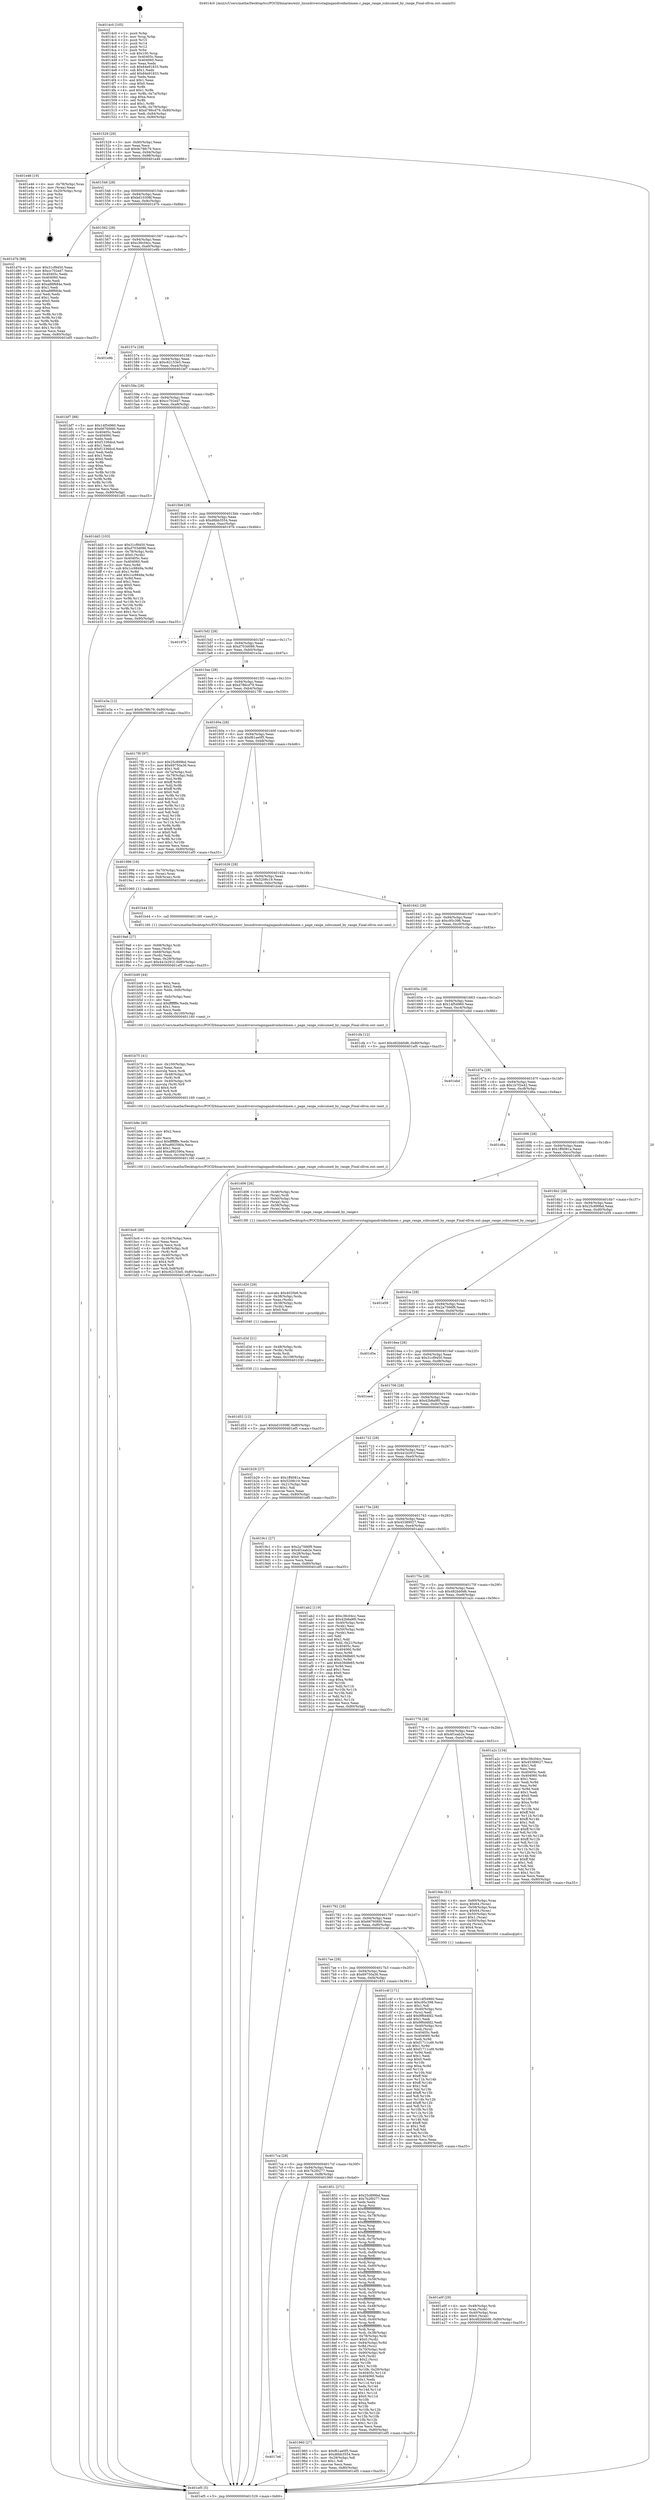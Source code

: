 digraph "0x4014c0" {
  label = "0x4014c0 (/mnt/c/Users/mathe/Desktop/tcc/POCII/binaries/extr_linuxdriversstagingandroidashmem.c_page_range_subsumed_by_range_Final-ollvm.out::main(0))"
  labelloc = "t"
  node[shape=record]

  Entry [label="",width=0.3,height=0.3,shape=circle,fillcolor=black,style=filled]
  "0x401529" [label="{
     0x401529 [29]\l
     | [instrs]\l
     &nbsp;&nbsp;0x401529 \<+3\>: mov -0x80(%rbp),%eax\l
     &nbsp;&nbsp;0x40152c \<+2\>: mov %eax,%ecx\l
     &nbsp;&nbsp;0x40152e \<+6\>: sub $0x9c78fc79,%ecx\l
     &nbsp;&nbsp;0x401534 \<+6\>: mov %eax,-0x94(%rbp)\l
     &nbsp;&nbsp;0x40153a \<+6\>: mov %ecx,-0x98(%rbp)\l
     &nbsp;&nbsp;0x401540 \<+6\>: je 0000000000401e46 \<main+0x986\>\l
  }"]
  "0x401e46" [label="{
     0x401e46 [19]\l
     | [instrs]\l
     &nbsp;&nbsp;0x401e46 \<+4\>: mov -0x78(%rbp),%rax\l
     &nbsp;&nbsp;0x401e4a \<+2\>: mov (%rax),%eax\l
     &nbsp;&nbsp;0x401e4c \<+4\>: lea -0x20(%rbp),%rsp\l
     &nbsp;&nbsp;0x401e50 \<+1\>: pop %rbx\l
     &nbsp;&nbsp;0x401e51 \<+2\>: pop %r12\l
     &nbsp;&nbsp;0x401e53 \<+2\>: pop %r14\l
     &nbsp;&nbsp;0x401e55 \<+2\>: pop %r15\l
     &nbsp;&nbsp;0x401e57 \<+1\>: pop %rbp\l
     &nbsp;&nbsp;0x401e58 \<+1\>: ret\l
  }"]
  "0x401546" [label="{
     0x401546 [28]\l
     | [instrs]\l
     &nbsp;&nbsp;0x401546 \<+5\>: jmp 000000000040154b \<main+0x8b\>\l
     &nbsp;&nbsp;0x40154b \<+6\>: mov -0x94(%rbp),%eax\l
     &nbsp;&nbsp;0x401551 \<+5\>: sub $0xbd10308f,%eax\l
     &nbsp;&nbsp;0x401556 \<+6\>: mov %eax,-0x9c(%rbp)\l
     &nbsp;&nbsp;0x40155c \<+6\>: je 0000000000401d7b \<main+0x8bb\>\l
  }"]
  Exit [label="",width=0.3,height=0.3,shape=circle,fillcolor=black,style=filled,peripheries=2]
  "0x401d7b" [label="{
     0x401d7b [88]\l
     | [instrs]\l
     &nbsp;&nbsp;0x401d7b \<+5\>: mov $0x31cf9450,%eax\l
     &nbsp;&nbsp;0x401d80 \<+5\>: mov $0xcc702ed7,%ecx\l
     &nbsp;&nbsp;0x401d85 \<+7\>: mov 0x40405c,%edx\l
     &nbsp;&nbsp;0x401d8c \<+7\>: mov 0x404060,%esi\l
     &nbsp;&nbsp;0x401d93 \<+2\>: mov %edx,%edi\l
     &nbsp;&nbsp;0x401d95 \<+6\>: add $0xa88f684e,%edi\l
     &nbsp;&nbsp;0x401d9b \<+3\>: sub $0x1,%edi\l
     &nbsp;&nbsp;0x401d9e \<+6\>: sub $0xa88f684e,%edi\l
     &nbsp;&nbsp;0x401da4 \<+3\>: imul %edi,%edx\l
     &nbsp;&nbsp;0x401da7 \<+3\>: and $0x1,%edx\l
     &nbsp;&nbsp;0x401daa \<+3\>: cmp $0x0,%edx\l
     &nbsp;&nbsp;0x401dad \<+4\>: sete %r8b\l
     &nbsp;&nbsp;0x401db1 \<+3\>: cmp $0xa,%esi\l
     &nbsp;&nbsp;0x401db4 \<+4\>: setl %r9b\l
     &nbsp;&nbsp;0x401db8 \<+3\>: mov %r8b,%r10b\l
     &nbsp;&nbsp;0x401dbb \<+3\>: and %r9b,%r10b\l
     &nbsp;&nbsp;0x401dbe \<+3\>: xor %r9b,%r8b\l
     &nbsp;&nbsp;0x401dc1 \<+3\>: or %r8b,%r10b\l
     &nbsp;&nbsp;0x401dc4 \<+4\>: test $0x1,%r10b\l
     &nbsp;&nbsp;0x401dc8 \<+3\>: cmovne %ecx,%eax\l
     &nbsp;&nbsp;0x401dcb \<+3\>: mov %eax,-0x80(%rbp)\l
     &nbsp;&nbsp;0x401dce \<+5\>: jmp 0000000000401ef5 \<main+0xa35\>\l
  }"]
  "0x401562" [label="{
     0x401562 [28]\l
     | [instrs]\l
     &nbsp;&nbsp;0x401562 \<+5\>: jmp 0000000000401567 \<main+0xa7\>\l
     &nbsp;&nbsp;0x401567 \<+6\>: mov -0x94(%rbp),%eax\l
     &nbsp;&nbsp;0x40156d \<+5\>: sub $0xc36c04cc,%eax\l
     &nbsp;&nbsp;0x401572 \<+6\>: mov %eax,-0xa0(%rbp)\l
     &nbsp;&nbsp;0x401578 \<+6\>: je 0000000000401e9b \<main+0x9db\>\l
  }"]
  "0x401d52" [label="{
     0x401d52 [12]\l
     | [instrs]\l
     &nbsp;&nbsp;0x401d52 \<+7\>: movl $0xbd10308f,-0x80(%rbp)\l
     &nbsp;&nbsp;0x401d59 \<+5\>: jmp 0000000000401ef5 \<main+0xa35\>\l
  }"]
  "0x401e9b" [label="{
     0x401e9b\l
  }", style=dashed]
  "0x40157e" [label="{
     0x40157e [28]\l
     | [instrs]\l
     &nbsp;&nbsp;0x40157e \<+5\>: jmp 0000000000401583 \<main+0xc3\>\l
     &nbsp;&nbsp;0x401583 \<+6\>: mov -0x94(%rbp),%eax\l
     &nbsp;&nbsp;0x401589 \<+5\>: sub $0xc62153e5,%eax\l
     &nbsp;&nbsp;0x40158e \<+6\>: mov %eax,-0xa4(%rbp)\l
     &nbsp;&nbsp;0x401594 \<+6\>: je 0000000000401bf7 \<main+0x737\>\l
  }"]
  "0x401d3d" [label="{
     0x401d3d [21]\l
     | [instrs]\l
     &nbsp;&nbsp;0x401d3d \<+4\>: mov -0x48(%rbp),%rdx\l
     &nbsp;&nbsp;0x401d41 \<+3\>: mov (%rdx),%rdx\l
     &nbsp;&nbsp;0x401d44 \<+3\>: mov %rdx,%rdi\l
     &nbsp;&nbsp;0x401d47 \<+6\>: mov %eax,-0x108(%rbp)\l
     &nbsp;&nbsp;0x401d4d \<+5\>: call 0000000000401030 \<free@plt\>\l
     | [calls]\l
     &nbsp;&nbsp;0x401030 \{1\} (unknown)\l
  }"]
  "0x401bf7" [label="{
     0x401bf7 [88]\l
     | [instrs]\l
     &nbsp;&nbsp;0x401bf7 \<+5\>: mov $0x14f54960,%eax\l
     &nbsp;&nbsp;0x401bfc \<+5\>: mov $0x66760fd0,%ecx\l
     &nbsp;&nbsp;0x401c01 \<+7\>: mov 0x40405c,%edx\l
     &nbsp;&nbsp;0x401c08 \<+7\>: mov 0x404060,%esi\l
     &nbsp;&nbsp;0x401c0f \<+2\>: mov %edx,%edi\l
     &nbsp;&nbsp;0x401c11 \<+6\>: add $0xf1336dcd,%edi\l
     &nbsp;&nbsp;0x401c17 \<+3\>: sub $0x1,%edi\l
     &nbsp;&nbsp;0x401c1a \<+6\>: sub $0xf1336dcd,%edi\l
     &nbsp;&nbsp;0x401c20 \<+3\>: imul %edi,%edx\l
     &nbsp;&nbsp;0x401c23 \<+3\>: and $0x1,%edx\l
     &nbsp;&nbsp;0x401c26 \<+3\>: cmp $0x0,%edx\l
     &nbsp;&nbsp;0x401c29 \<+4\>: sete %r8b\l
     &nbsp;&nbsp;0x401c2d \<+3\>: cmp $0xa,%esi\l
     &nbsp;&nbsp;0x401c30 \<+4\>: setl %r9b\l
     &nbsp;&nbsp;0x401c34 \<+3\>: mov %r8b,%r10b\l
     &nbsp;&nbsp;0x401c37 \<+3\>: and %r9b,%r10b\l
     &nbsp;&nbsp;0x401c3a \<+3\>: xor %r9b,%r8b\l
     &nbsp;&nbsp;0x401c3d \<+3\>: or %r8b,%r10b\l
     &nbsp;&nbsp;0x401c40 \<+4\>: test $0x1,%r10b\l
     &nbsp;&nbsp;0x401c44 \<+3\>: cmovne %ecx,%eax\l
     &nbsp;&nbsp;0x401c47 \<+3\>: mov %eax,-0x80(%rbp)\l
     &nbsp;&nbsp;0x401c4a \<+5\>: jmp 0000000000401ef5 \<main+0xa35\>\l
  }"]
  "0x40159a" [label="{
     0x40159a [28]\l
     | [instrs]\l
     &nbsp;&nbsp;0x40159a \<+5\>: jmp 000000000040159f \<main+0xdf\>\l
     &nbsp;&nbsp;0x40159f \<+6\>: mov -0x94(%rbp),%eax\l
     &nbsp;&nbsp;0x4015a5 \<+5\>: sub $0xcc702ed7,%eax\l
     &nbsp;&nbsp;0x4015aa \<+6\>: mov %eax,-0xa8(%rbp)\l
     &nbsp;&nbsp;0x4015b0 \<+6\>: je 0000000000401dd3 \<main+0x913\>\l
  }"]
  "0x401d20" [label="{
     0x401d20 [29]\l
     | [instrs]\l
     &nbsp;&nbsp;0x401d20 \<+10\>: movabs $0x4020b6,%rdi\l
     &nbsp;&nbsp;0x401d2a \<+4\>: mov -0x38(%rbp),%rdx\l
     &nbsp;&nbsp;0x401d2e \<+2\>: mov %eax,(%rdx)\l
     &nbsp;&nbsp;0x401d30 \<+4\>: mov -0x38(%rbp),%rdx\l
     &nbsp;&nbsp;0x401d34 \<+2\>: mov (%rdx),%esi\l
     &nbsp;&nbsp;0x401d36 \<+2\>: mov $0x0,%al\l
     &nbsp;&nbsp;0x401d38 \<+5\>: call 0000000000401040 \<printf@plt\>\l
     | [calls]\l
     &nbsp;&nbsp;0x401040 \{1\} (unknown)\l
  }"]
  "0x401dd3" [label="{
     0x401dd3 [103]\l
     | [instrs]\l
     &nbsp;&nbsp;0x401dd3 \<+5\>: mov $0x31cf9450,%eax\l
     &nbsp;&nbsp;0x401dd8 \<+5\>: mov $0xd703d086,%ecx\l
     &nbsp;&nbsp;0x401ddd \<+4\>: mov -0x78(%rbp),%rdx\l
     &nbsp;&nbsp;0x401de1 \<+6\>: movl $0x0,(%rdx)\l
     &nbsp;&nbsp;0x401de7 \<+7\>: mov 0x40405c,%esi\l
     &nbsp;&nbsp;0x401dee \<+7\>: mov 0x404060,%edi\l
     &nbsp;&nbsp;0x401df5 \<+3\>: mov %esi,%r8d\l
     &nbsp;&nbsp;0x401df8 \<+7\>: sub $0x1cc9849a,%r8d\l
     &nbsp;&nbsp;0x401dff \<+4\>: sub $0x1,%r8d\l
     &nbsp;&nbsp;0x401e03 \<+7\>: add $0x1cc9849a,%r8d\l
     &nbsp;&nbsp;0x401e0a \<+4\>: imul %r8d,%esi\l
     &nbsp;&nbsp;0x401e0e \<+3\>: and $0x1,%esi\l
     &nbsp;&nbsp;0x401e11 \<+3\>: cmp $0x0,%esi\l
     &nbsp;&nbsp;0x401e14 \<+4\>: sete %r9b\l
     &nbsp;&nbsp;0x401e18 \<+3\>: cmp $0xa,%edi\l
     &nbsp;&nbsp;0x401e1b \<+4\>: setl %r10b\l
     &nbsp;&nbsp;0x401e1f \<+3\>: mov %r9b,%r11b\l
     &nbsp;&nbsp;0x401e22 \<+3\>: and %r10b,%r11b\l
     &nbsp;&nbsp;0x401e25 \<+3\>: xor %r10b,%r9b\l
     &nbsp;&nbsp;0x401e28 \<+3\>: or %r9b,%r11b\l
     &nbsp;&nbsp;0x401e2b \<+4\>: test $0x1,%r11b\l
     &nbsp;&nbsp;0x401e2f \<+3\>: cmovne %ecx,%eax\l
     &nbsp;&nbsp;0x401e32 \<+3\>: mov %eax,-0x80(%rbp)\l
     &nbsp;&nbsp;0x401e35 \<+5\>: jmp 0000000000401ef5 \<main+0xa35\>\l
  }"]
  "0x4015b6" [label="{
     0x4015b6 [28]\l
     | [instrs]\l
     &nbsp;&nbsp;0x4015b6 \<+5\>: jmp 00000000004015bb \<main+0xfb\>\l
     &nbsp;&nbsp;0x4015bb \<+6\>: mov -0x94(%rbp),%eax\l
     &nbsp;&nbsp;0x4015c1 \<+5\>: sub $0xd6bb3554,%eax\l
     &nbsp;&nbsp;0x4015c6 \<+6\>: mov %eax,-0xac(%rbp)\l
     &nbsp;&nbsp;0x4015cc \<+6\>: je 000000000040197b \<main+0x4bb\>\l
  }"]
  "0x401bc6" [label="{
     0x401bc6 [49]\l
     | [instrs]\l
     &nbsp;&nbsp;0x401bc6 \<+6\>: mov -0x104(%rbp),%ecx\l
     &nbsp;&nbsp;0x401bcc \<+3\>: imul %eax,%ecx\l
     &nbsp;&nbsp;0x401bcf \<+3\>: movslq %ecx,%rdi\l
     &nbsp;&nbsp;0x401bd2 \<+4\>: mov -0x48(%rbp),%r8\l
     &nbsp;&nbsp;0x401bd6 \<+3\>: mov (%r8),%r8\l
     &nbsp;&nbsp;0x401bd9 \<+4\>: mov -0x40(%rbp),%r9\l
     &nbsp;&nbsp;0x401bdd \<+3\>: movslq (%r9),%r9\l
     &nbsp;&nbsp;0x401be0 \<+4\>: shl $0x4,%r9\l
     &nbsp;&nbsp;0x401be4 \<+3\>: add %r9,%r8\l
     &nbsp;&nbsp;0x401be7 \<+4\>: mov %rdi,0x8(%r8)\l
     &nbsp;&nbsp;0x401beb \<+7\>: movl $0xc62153e5,-0x80(%rbp)\l
     &nbsp;&nbsp;0x401bf2 \<+5\>: jmp 0000000000401ef5 \<main+0xa35\>\l
  }"]
  "0x40197b" [label="{
     0x40197b\l
  }", style=dashed]
  "0x4015d2" [label="{
     0x4015d2 [28]\l
     | [instrs]\l
     &nbsp;&nbsp;0x4015d2 \<+5\>: jmp 00000000004015d7 \<main+0x117\>\l
     &nbsp;&nbsp;0x4015d7 \<+6\>: mov -0x94(%rbp),%eax\l
     &nbsp;&nbsp;0x4015dd \<+5\>: sub $0xd703d086,%eax\l
     &nbsp;&nbsp;0x4015e2 \<+6\>: mov %eax,-0xb0(%rbp)\l
     &nbsp;&nbsp;0x4015e8 \<+6\>: je 0000000000401e3a \<main+0x97a\>\l
  }"]
  "0x401b9e" [label="{
     0x401b9e [40]\l
     | [instrs]\l
     &nbsp;&nbsp;0x401b9e \<+5\>: mov $0x2,%ecx\l
     &nbsp;&nbsp;0x401ba3 \<+1\>: cltd\l
     &nbsp;&nbsp;0x401ba4 \<+2\>: idiv %ecx\l
     &nbsp;&nbsp;0x401ba6 \<+6\>: imul $0xfffffffe,%edx,%ecx\l
     &nbsp;&nbsp;0x401bac \<+6\>: sub $0xa892590a,%ecx\l
     &nbsp;&nbsp;0x401bb2 \<+3\>: add $0x1,%ecx\l
     &nbsp;&nbsp;0x401bb5 \<+6\>: add $0xa892590a,%ecx\l
     &nbsp;&nbsp;0x401bbb \<+6\>: mov %ecx,-0x104(%rbp)\l
     &nbsp;&nbsp;0x401bc1 \<+5\>: call 0000000000401160 \<next_i\>\l
     | [calls]\l
     &nbsp;&nbsp;0x401160 \{1\} (/mnt/c/Users/mathe/Desktop/tcc/POCII/binaries/extr_linuxdriversstagingandroidashmem.c_page_range_subsumed_by_range_Final-ollvm.out::next_i)\l
  }"]
  "0x401e3a" [label="{
     0x401e3a [12]\l
     | [instrs]\l
     &nbsp;&nbsp;0x401e3a \<+7\>: movl $0x9c78fc79,-0x80(%rbp)\l
     &nbsp;&nbsp;0x401e41 \<+5\>: jmp 0000000000401ef5 \<main+0xa35\>\l
  }"]
  "0x4015ee" [label="{
     0x4015ee [28]\l
     | [instrs]\l
     &nbsp;&nbsp;0x4015ee \<+5\>: jmp 00000000004015f3 \<main+0x133\>\l
     &nbsp;&nbsp;0x4015f3 \<+6\>: mov -0x94(%rbp),%eax\l
     &nbsp;&nbsp;0x4015f9 \<+5\>: sub $0xd786cd79,%eax\l
     &nbsp;&nbsp;0x4015fe \<+6\>: mov %eax,-0xb4(%rbp)\l
     &nbsp;&nbsp;0x401604 \<+6\>: je 00000000004017f0 \<main+0x330\>\l
  }"]
  "0x401b75" [label="{
     0x401b75 [41]\l
     | [instrs]\l
     &nbsp;&nbsp;0x401b75 \<+6\>: mov -0x100(%rbp),%ecx\l
     &nbsp;&nbsp;0x401b7b \<+3\>: imul %eax,%ecx\l
     &nbsp;&nbsp;0x401b7e \<+3\>: movslq %ecx,%rdi\l
     &nbsp;&nbsp;0x401b81 \<+4\>: mov -0x48(%rbp),%r8\l
     &nbsp;&nbsp;0x401b85 \<+3\>: mov (%r8),%r8\l
     &nbsp;&nbsp;0x401b88 \<+4\>: mov -0x40(%rbp),%r9\l
     &nbsp;&nbsp;0x401b8c \<+3\>: movslq (%r9),%r9\l
     &nbsp;&nbsp;0x401b8f \<+4\>: shl $0x4,%r9\l
     &nbsp;&nbsp;0x401b93 \<+3\>: add %r9,%r8\l
     &nbsp;&nbsp;0x401b96 \<+3\>: mov %rdi,(%r8)\l
     &nbsp;&nbsp;0x401b99 \<+5\>: call 0000000000401160 \<next_i\>\l
     | [calls]\l
     &nbsp;&nbsp;0x401160 \{1\} (/mnt/c/Users/mathe/Desktop/tcc/POCII/binaries/extr_linuxdriversstagingandroidashmem.c_page_range_subsumed_by_range_Final-ollvm.out::next_i)\l
  }"]
  "0x4017f0" [label="{
     0x4017f0 [97]\l
     | [instrs]\l
     &nbsp;&nbsp;0x4017f0 \<+5\>: mov $0x25c899bd,%eax\l
     &nbsp;&nbsp;0x4017f5 \<+5\>: mov $0x69750a36,%ecx\l
     &nbsp;&nbsp;0x4017fa \<+2\>: mov $0x1,%dl\l
     &nbsp;&nbsp;0x4017fc \<+4\>: mov -0x7a(%rbp),%sil\l
     &nbsp;&nbsp;0x401800 \<+4\>: mov -0x79(%rbp),%dil\l
     &nbsp;&nbsp;0x401804 \<+3\>: mov %sil,%r8b\l
     &nbsp;&nbsp;0x401807 \<+4\>: xor $0xff,%r8b\l
     &nbsp;&nbsp;0x40180b \<+3\>: mov %dil,%r9b\l
     &nbsp;&nbsp;0x40180e \<+4\>: xor $0xff,%r9b\l
     &nbsp;&nbsp;0x401812 \<+3\>: xor $0x0,%dl\l
     &nbsp;&nbsp;0x401815 \<+3\>: mov %r8b,%r10b\l
     &nbsp;&nbsp;0x401818 \<+4\>: and $0x0,%r10b\l
     &nbsp;&nbsp;0x40181c \<+3\>: and %dl,%sil\l
     &nbsp;&nbsp;0x40181f \<+3\>: mov %r9b,%r11b\l
     &nbsp;&nbsp;0x401822 \<+4\>: and $0x0,%r11b\l
     &nbsp;&nbsp;0x401826 \<+3\>: and %dl,%dil\l
     &nbsp;&nbsp;0x401829 \<+3\>: or %sil,%r10b\l
     &nbsp;&nbsp;0x40182c \<+3\>: or %dil,%r11b\l
     &nbsp;&nbsp;0x40182f \<+3\>: xor %r11b,%r10b\l
     &nbsp;&nbsp;0x401832 \<+3\>: or %r9b,%r8b\l
     &nbsp;&nbsp;0x401835 \<+4\>: xor $0xff,%r8b\l
     &nbsp;&nbsp;0x401839 \<+3\>: or $0x0,%dl\l
     &nbsp;&nbsp;0x40183c \<+3\>: and %dl,%r8b\l
     &nbsp;&nbsp;0x40183f \<+3\>: or %r8b,%r10b\l
     &nbsp;&nbsp;0x401842 \<+4\>: test $0x1,%r10b\l
     &nbsp;&nbsp;0x401846 \<+3\>: cmovne %ecx,%eax\l
     &nbsp;&nbsp;0x401849 \<+3\>: mov %eax,-0x80(%rbp)\l
     &nbsp;&nbsp;0x40184c \<+5\>: jmp 0000000000401ef5 \<main+0xa35\>\l
  }"]
  "0x40160a" [label="{
     0x40160a [28]\l
     | [instrs]\l
     &nbsp;&nbsp;0x40160a \<+5\>: jmp 000000000040160f \<main+0x14f\>\l
     &nbsp;&nbsp;0x40160f \<+6\>: mov -0x94(%rbp),%eax\l
     &nbsp;&nbsp;0x401615 \<+5\>: sub $0xf61ae0f5,%eax\l
     &nbsp;&nbsp;0x40161a \<+6\>: mov %eax,-0xb8(%rbp)\l
     &nbsp;&nbsp;0x401620 \<+6\>: je 0000000000401996 \<main+0x4d6\>\l
  }"]
  "0x401ef5" [label="{
     0x401ef5 [5]\l
     | [instrs]\l
     &nbsp;&nbsp;0x401ef5 \<+5\>: jmp 0000000000401529 \<main+0x69\>\l
  }"]
  "0x4014c0" [label="{
     0x4014c0 [105]\l
     | [instrs]\l
     &nbsp;&nbsp;0x4014c0 \<+1\>: push %rbp\l
     &nbsp;&nbsp;0x4014c1 \<+3\>: mov %rsp,%rbp\l
     &nbsp;&nbsp;0x4014c4 \<+2\>: push %r15\l
     &nbsp;&nbsp;0x4014c6 \<+2\>: push %r14\l
     &nbsp;&nbsp;0x4014c8 \<+2\>: push %r12\l
     &nbsp;&nbsp;0x4014ca \<+1\>: push %rbx\l
     &nbsp;&nbsp;0x4014cb \<+7\>: sub $0x100,%rsp\l
     &nbsp;&nbsp;0x4014d2 \<+7\>: mov 0x40405c,%eax\l
     &nbsp;&nbsp;0x4014d9 \<+7\>: mov 0x404060,%ecx\l
     &nbsp;&nbsp;0x4014e0 \<+2\>: mov %eax,%edx\l
     &nbsp;&nbsp;0x4014e2 \<+6\>: sub $0x84e91833,%edx\l
     &nbsp;&nbsp;0x4014e8 \<+3\>: sub $0x1,%edx\l
     &nbsp;&nbsp;0x4014eb \<+6\>: add $0x84e91833,%edx\l
     &nbsp;&nbsp;0x4014f1 \<+3\>: imul %edx,%eax\l
     &nbsp;&nbsp;0x4014f4 \<+3\>: and $0x1,%eax\l
     &nbsp;&nbsp;0x4014f7 \<+3\>: cmp $0x0,%eax\l
     &nbsp;&nbsp;0x4014fa \<+4\>: sete %r8b\l
     &nbsp;&nbsp;0x4014fe \<+4\>: and $0x1,%r8b\l
     &nbsp;&nbsp;0x401502 \<+4\>: mov %r8b,-0x7a(%rbp)\l
     &nbsp;&nbsp;0x401506 \<+3\>: cmp $0xa,%ecx\l
     &nbsp;&nbsp;0x401509 \<+4\>: setl %r8b\l
     &nbsp;&nbsp;0x40150d \<+4\>: and $0x1,%r8b\l
     &nbsp;&nbsp;0x401511 \<+4\>: mov %r8b,-0x79(%rbp)\l
     &nbsp;&nbsp;0x401515 \<+7\>: movl $0xd786cd79,-0x80(%rbp)\l
     &nbsp;&nbsp;0x40151c \<+6\>: mov %edi,-0x84(%rbp)\l
     &nbsp;&nbsp;0x401522 \<+7\>: mov %rsi,-0x90(%rbp)\l
  }"]
  "0x401b49" [label="{
     0x401b49 [44]\l
     | [instrs]\l
     &nbsp;&nbsp;0x401b49 \<+2\>: xor %ecx,%ecx\l
     &nbsp;&nbsp;0x401b4b \<+5\>: mov $0x2,%edx\l
     &nbsp;&nbsp;0x401b50 \<+6\>: mov %edx,-0xfc(%rbp)\l
     &nbsp;&nbsp;0x401b56 \<+1\>: cltd\l
     &nbsp;&nbsp;0x401b57 \<+6\>: mov -0xfc(%rbp),%esi\l
     &nbsp;&nbsp;0x401b5d \<+2\>: idiv %esi\l
     &nbsp;&nbsp;0x401b5f \<+6\>: imul $0xfffffffe,%edx,%edx\l
     &nbsp;&nbsp;0x401b65 \<+3\>: sub $0x1,%ecx\l
     &nbsp;&nbsp;0x401b68 \<+2\>: sub %ecx,%edx\l
     &nbsp;&nbsp;0x401b6a \<+6\>: mov %edx,-0x100(%rbp)\l
     &nbsp;&nbsp;0x401b70 \<+5\>: call 0000000000401160 \<next_i\>\l
     | [calls]\l
     &nbsp;&nbsp;0x401160 \{1\} (/mnt/c/Users/mathe/Desktop/tcc/POCII/binaries/extr_linuxdriversstagingandroidashmem.c_page_range_subsumed_by_range_Final-ollvm.out::next_i)\l
  }"]
  "0x401996" [label="{
     0x401996 [16]\l
     | [instrs]\l
     &nbsp;&nbsp;0x401996 \<+4\>: mov -0x70(%rbp),%rax\l
     &nbsp;&nbsp;0x40199a \<+3\>: mov (%rax),%rax\l
     &nbsp;&nbsp;0x40199d \<+4\>: mov 0x8(%rax),%rdi\l
     &nbsp;&nbsp;0x4019a1 \<+5\>: call 0000000000401060 \<atoi@plt\>\l
     | [calls]\l
     &nbsp;&nbsp;0x401060 \{1\} (unknown)\l
  }"]
  "0x401626" [label="{
     0x401626 [28]\l
     | [instrs]\l
     &nbsp;&nbsp;0x401626 \<+5\>: jmp 000000000040162b \<main+0x16b\>\l
     &nbsp;&nbsp;0x40162b \<+6\>: mov -0x94(%rbp),%eax\l
     &nbsp;&nbsp;0x401631 \<+5\>: sub $0x5208c19,%eax\l
     &nbsp;&nbsp;0x401636 \<+6\>: mov %eax,-0xbc(%rbp)\l
     &nbsp;&nbsp;0x40163c \<+6\>: je 0000000000401b44 \<main+0x684\>\l
  }"]
  "0x401a0f" [label="{
     0x401a0f [29]\l
     | [instrs]\l
     &nbsp;&nbsp;0x401a0f \<+4\>: mov -0x48(%rbp),%rdi\l
     &nbsp;&nbsp;0x401a13 \<+3\>: mov %rax,(%rdi)\l
     &nbsp;&nbsp;0x401a16 \<+4\>: mov -0x40(%rbp),%rax\l
     &nbsp;&nbsp;0x401a1a \<+6\>: movl $0x0,(%rax)\l
     &nbsp;&nbsp;0x401a20 \<+7\>: movl $0x482bb0d6,-0x80(%rbp)\l
     &nbsp;&nbsp;0x401a27 \<+5\>: jmp 0000000000401ef5 \<main+0xa35\>\l
  }"]
  "0x401b44" [label="{
     0x401b44 [5]\l
     | [instrs]\l
     &nbsp;&nbsp;0x401b44 \<+5\>: call 0000000000401160 \<next_i\>\l
     | [calls]\l
     &nbsp;&nbsp;0x401160 \{1\} (/mnt/c/Users/mathe/Desktop/tcc/POCII/binaries/extr_linuxdriversstagingandroidashmem.c_page_range_subsumed_by_range_Final-ollvm.out::next_i)\l
  }"]
  "0x401642" [label="{
     0x401642 [28]\l
     | [instrs]\l
     &nbsp;&nbsp;0x401642 \<+5\>: jmp 0000000000401647 \<main+0x187\>\l
     &nbsp;&nbsp;0x401647 \<+6\>: mov -0x94(%rbp),%eax\l
     &nbsp;&nbsp;0x40164d \<+5\>: sub $0xc95c398,%eax\l
     &nbsp;&nbsp;0x401652 \<+6\>: mov %eax,-0xc0(%rbp)\l
     &nbsp;&nbsp;0x401658 \<+6\>: je 0000000000401cfa \<main+0x83a\>\l
  }"]
  "0x4019a6" [label="{
     0x4019a6 [27]\l
     | [instrs]\l
     &nbsp;&nbsp;0x4019a6 \<+4\>: mov -0x68(%rbp),%rdi\l
     &nbsp;&nbsp;0x4019aa \<+2\>: mov %eax,(%rdi)\l
     &nbsp;&nbsp;0x4019ac \<+4\>: mov -0x68(%rbp),%rdi\l
     &nbsp;&nbsp;0x4019b0 \<+2\>: mov (%rdi),%eax\l
     &nbsp;&nbsp;0x4019b2 \<+3\>: mov %eax,-0x28(%rbp)\l
     &nbsp;&nbsp;0x4019b5 \<+7\>: movl $0x441b291f,-0x80(%rbp)\l
     &nbsp;&nbsp;0x4019bc \<+5\>: jmp 0000000000401ef5 \<main+0xa35\>\l
  }"]
  "0x401cfa" [label="{
     0x401cfa [12]\l
     | [instrs]\l
     &nbsp;&nbsp;0x401cfa \<+7\>: movl $0x482bb0d6,-0x80(%rbp)\l
     &nbsp;&nbsp;0x401d01 \<+5\>: jmp 0000000000401ef5 \<main+0xa35\>\l
  }"]
  "0x40165e" [label="{
     0x40165e [28]\l
     | [instrs]\l
     &nbsp;&nbsp;0x40165e \<+5\>: jmp 0000000000401663 \<main+0x1a3\>\l
     &nbsp;&nbsp;0x401663 \<+6\>: mov -0x94(%rbp),%eax\l
     &nbsp;&nbsp;0x401669 \<+5\>: sub $0x14f54960,%eax\l
     &nbsp;&nbsp;0x40166e \<+6\>: mov %eax,-0xc4(%rbp)\l
     &nbsp;&nbsp;0x401674 \<+6\>: je 0000000000401ebd \<main+0x9fd\>\l
  }"]
  "0x4017e6" [label="{
     0x4017e6\l
  }", style=dashed]
  "0x401ebd" [label="{
     0x401ebd\l
  }", style=dashed]
  "0x40167a" [label="{
     0x40167a [28]\l
     | [instrs]\l
     &nbsp;&nbsp;0x40167a \<+5\>: jmp 000000000040167f \<main+0x1bf\>\l
     &nbsp;&nbsp;0x40167f \<+6\>: mov -0x94(%rbp),%eax\l
     &nbsp;&nbsp;0x401685 \<+5\>: sub $0x1b7f2e42,%eax\l
     &nbsp;&nbsp;0x40168a \<+6\>: mov %eax,-0xc8(%rbp)\l
     &nbsp;&nbsp;0x401690 \<+6\>: je 0000000000401d6a \<main+0x8aa\>\l
  }"]
  "0x401960" [label="{
     0x401960 [27]\l
     | [instrs]\l
     &nbsp;&nbsp;0x401960 \<+5\>: mov $0xf61ae0f5,%eax\l
     &nbsp;&nbsp;0x401965 \<+5\>: mov $0xd6bb3554,%ecx\l
     &nbsp;&nbsp;0x40196a \<+3\>: mov -0x29(%rbp),%dl\l
     &nbsp;&nbsp;0x40196d \<+3\>: test $0x1,%dl\l
     &nbsp;&nbsp;0x401970 \<+3\>: cmovne %ecx,%eax\l
     &nbsp;&nbsp;0x401973 \<+3\>: mov %eax,-0x80(%rbp)\l
     &nbsp;&nbsp;0x401976 \<+5\>: jmp 0000000000401ef5 \<main+0xa35\>\l
  }"]
  "0x401d6a" [label="{
     0x401d6a\l
  }", style=dashed]
  "0x401696" [label="{
     0x401696 [28]\l
     | [instrs]\l
     &nbsp;&nbsp;0x401696 \<+5\>: jmp 000000000040169b \<main+0x1db\>\l
     &nbsp;&nbsp;0x40169b \<+6\>: mov -0x94(%rbp),%eax\l
     &nbsp;&nbsp;0x4016a1 \<+5\>: sub $0x1ff4081a,%eax\l
     &nbsp;&nbsp;0x4016a6 \<+6\>: mov %eax,-0xcc(%rbp)\l
     &nbsp;&nbsp;0x4016ac \<+6\>: je 0000000000401d06 \<main+0x846\>\l
  }"]
  "0x4017ca" [label="{
     0x4017ca [28]\l
     | [instrs]\l
     &nbsp;&nbsp;0x4017ca \<+5\>: jmp 00000000004017cf \<main+0x30f\>\l
     &nbsp;&nbsp;0x4017cf \<+6\>: mov -0x94(%rbp),%eax\l
     &nbsp;&nbsp;0x4017d5 \<+5\>: sub $0x7b2f0277,%eax\l
     &nbsp;&nbsp;0x4017da \<+6\>: mov %eax,-0xf8(%rbp)\l
     &nbsp;&nbsp;0x4017e0 \<+6\>: je 0000000000401960 \<main+0x4a0\>\l
  }"]
  "0x401d06" [label="{
     0x401d06 [26]\l
     | [instrs]\l
     &nbsp;&nbsp;0x401d06 \<+4\>: mov -0x48(%rbp),%rax\l
     &nbsp;&nbsp;0x401d0a \<+3\>: mov (%rax),%rdi\l
     &nbsp;&nbsp;0x401d0d \<+4\>: mov -0x60(%rbp),%rax\l
     &nbsp;&nbsp;0x401d11 \<+3\>: mov (%rax),%rsi\l
     &nbsp;&nbsp;0x401d14 \<+4\>: mov -0x58(%rbp),%rax\l
     &nbsp;&nbsp;0x401d18 \<+3\>: mov (%rax),%rdx\l
     &nbsp;&nbsp;0x401d1b \<+5\>: call 00000000004013f0 \<page_range_subsumed_by_range\>\l
     | [calls]\l
     &nbsp;&nbsp;0x4013f0 \{1\} (/mnt/c/Users/mathe/Desktop/tcc/POCII/binaries/extr_linuxdriversstagingandroidashmem.c_page_range_subsumed_by_range_Final-ollvm.out::page_range_subsumed_by_range)\l
  }"]
  "0x4016b2" [label="{
     0x4016b2 [28]\l
     | [instrs]\l
     &nbsp;&nbsp;0x4016b2 \<+5\>: jmp 00000000004016b7 \<main+0x1f7\>\l
     &nbsp;&nbsp;0x4016b7 \<+6\>: mov -0x94(%rbp),%eax\l
     &nbsp;&nbsp;0x4016bd \<+5\>: sub $0x25c899bd,%eax\l
     &nbsp;&nbsp;0x4016c2 \<+6\>: mov %eax,-0xd0(%rbp)\l
     &nbsp;&nbsp;0x4016c8 \<+6\>: je 0000000000401e59 \<main+0x999\>\l
  }"]
  "0x401851" [label="{
     0x401851 [271]\l
     | [instrs]\l
     &nbsp;&nbsp;0x401851 \<+5\>: mov $0x25c899bd,%eax\l
     &nbsp;&nbsp;0x401856 \<+5\>: mov $0x7b2f0277,%ecx\l
     &nbsp;&nbsp;0x40185b \<+2\>: xor %edx,%edx\l
     &nbsp;&nbsp;0x40185d \<+3\>: mov %rsp,%rsi\l
     &nbsp;&nbsp;0x401860 \<+4\>: add $0xfffffffffffffff0,%rsi\l
     &nbsp;&nbsp;0x401864 \<+3\>: mov %rsi,%rsp\l
     &nbsp;&nbsp;0x401867 \<+4\>: mov %rsi,-0x78(%rbp)\l
     &nbsp;&nbsp;0x40186b \<+3\>: mov %rsp,%rsi\l
     &nbsp;&nbsp;0x40186e \<+4\>: add $0xfffffffffffffff0,%rsi\l
     &nbsp;&nbsp;0x401872 \<+3\>: mov %rsi,%rsp\l
     &nbsp;&nbsp;0x401875 \<+3\>: mov %rsp,%rdi\l
     &nbsp;&nbsp;0x401878 \<+4\>: add $0xfffffffffffffff0,%rdi\l
     &nbsp;&nbsp;0x40187c \<+3\>: mov %rdi,%rsp\l
     &nbsp;&nbsp;0x40187f \<+4\>: mov %rdi,-0x70(%rbp)\l
     &nbsp;&nbsp;0x401883 \<+3\>: mov %rsp,%rdi\l
     &nbsp;&nbsp;0x401886 \<+4\>: add $0xfffffffffffffff0,%rdi\l
     &nbsp;&nbsp;0x40188a \<+3\>: mov %rdi,%rsp\l
     &nbsp;&nbsp;0x40188d \<+4\>: mov %rdi,-0x68(%rbp)\l
     &nbsp;&nbsp;0x401891 \<+3\>: mov %rsp,%rdi\l
     &nbsp;&nbsp;0x401894 \<+4\>: add $0xfffffffffffffff0,%rdi\l
     &nbsp;&nbsp;0x401898 \<+3\>: mov %rdi,%rsp\l
     &nbsp;&nbsp;0x40189b \<+4\>: mov %rdi,-0x60(%rbp)\l
     &nbsp;&nbsp;0x40189f \<+3\>: mov %rsp,%rdi\l
     &nbsp;&nbsp;0x4018a2 \<+4\>: add $0xfffffffffffffff0,%rdi\l
     &nbsp;&nbsp;0x4018a6 \<+3\>: mov %rdi,%rsp\l
     &nbsp;&nbsp;0x4018a9 \<+4\>: mov %rdi,-0x58(%rbp)\l
     &nbsp;&nbsp;0x4018ad \<+3\>: mov %rsp,%rdi\l
     &nbsp;&nbsp;0x4018b0 \<+4\>: add $0xfffffffffffffff0,%rdi\l
     &nbsp;&nbsp;0x4018b4 \<+3\>: mov %rdi,%rsp\l
     &nbsp;&nbsp;0x4018b7 \<+4\>: mov %rdi,-0x50(%rbp)\l
     &nbsp;&nbsp;0x4018bb \<+3\>: mov %rsp,%rdi\l
     &nbsp;&nbsp;0x4018be \<+4\>: add $0xfffffffffffffff0,%rdi\l
     &nbsp;&nbsp;0x4018c2 \<+3\>: mov %rdi,%rsp\l
     &nbsp;&nbsp;0x4018c5 \<+4\>: mov %rdi,-0x48(%rbp)\l
     &nbsp;&nbsp;0x4018c9 \<+3\>: mov %rsp,%rdi\l
     &nbsp;&nbsp;0x4018cc \<+4\>: add $0xfffffffffffffff0,%rdi\l
     &nbsp;&nbsp;0x4018d0 \<+3\>: mov %rdi,%rsp\l
     &nbsp;&nbsp;0x4018d3 \<+4\>: mov %rdi,-0x40(%rbp)\l
     &nbsp;&nbsp;0x4018d7 \<+3\>: mov %rsp,%rdi\l
     &nbsp;&nbsp;0x4018da \<+4\>: add $0xfffffffffffffff0,%rdi\l
     &nbsp;&nbsp;0x4018de \<+3\>: mov %rdi,%rsp\l
     &nbsp;&nbsp;0x4018e1 \<+4\>: mov %rdi,-0x38(%rbp)\l
     &nbsp;&nbsp;0x4018e5 \<+4\>: mov -0x78(%rbp),%rdi\l
     &nbsp;&nbsp;0x4018e9 \<+6\>: movl $0x0,(%rdi)\l
     &nbsp;&nbsp;0x4018ef \<+7\>: mov -0x84(%rbp),%r8d\l
     &nbsp;&nbsp;0x4018f6 \<+3\>: mov %r8d,(%rsi)\l
     &nbsp;&nbsp;0x4018f9 \<+4\>: mov -0x70(%rbp),%rdi\l
     &nbsp;&nbsp;0x4018fd \<+7\>: mov -0x90(%rbp),%r9\l
     &nbsp;&nbsp;0x401904 \<+3\>: mov %r9,(%rdi)\l
     &nbsp;&nbsp;0x401907 \<+3\>: cmpl $0x2,(%rsi)\l
     &nbsp;&nbsp;0x40190a \<+4\>: setne %r10b\l
     &nbsp;&nbsp;0x40190e \<+4\>: and $0x1,%r10b\l
     &nbsp;&nbsp;0x401912 \<+4\>: mov %r10b,-0x29(%rbp)\l
     &nbsp;&nbsp;0x401916 \<+8\>: mov 0x40405c,%r11d\l
     &nbsp;&nbsp;0x40191e \<+7\>: mov 0x404060,%ebx\l
     &nbsp;&nbsp;0x401925 \<+3\>: sub $0x1,%edx\l
     &nbsp;&nbsp;0x401928 \<+3\>: mov %r11d,%r14d\l
     &nbsp;&nbsp;0x40192b \<+3\>: add %edx,%r14d\l
     &nbsp;&nbsp;0x40192e \<+4\>: imul %r14d,%r11d\l
     &nbsp;&nbsp;0x401932 \<+4\>: and $0x1,%r11d\l
     &nbsp;&nbsp;0x401936 \<+4\>: cmp $0x0,%r11d\l
     &nbsp;&nbsp;0x40193a \<+4\>: sete %r10b\l
     &nbsp;&nbsp;0x40193e \<+3\>: cmp $0xa,%ebx\l
     &nbsp;&nbsp;0x401941 \<+4\>: setl %r15b\l
     &nbsp;&nbsp;0x401945 \<+3\>: mov %r10b,%r12b\l
     &nbsp;&nbsp;0x401948 \<+3\>: and %r15b,%r12b\l
     &nbsp;&nbsp;0x40194b \<+3\>: xor %r15b,%r10b\l
     &nbsp;&nbsp;0x40194e \<+3\>: or %r10b,%r12b\l
     &nbsp;&nbsp;0x401951 \<+4\>: test $0x1,%r12b\l
     &nbsp;&nbsp;0x401955 \<+3\>: cmovne %ecx,%eax\l
     &nbsp;&nbsp;0x401958 \<+3\>: mov %eax,-0x80(%rbp)\l
     &nbsp;&nbsp;0x40195b \<+5\>: jmp 0000000000401ef5 \<main+0xa35\>\l
  }"]
  "0x401e59" [label="{
     0x401e59\l
  }", style=dashed]
  "0x4016ce" [label="{
     0x4016ce [28]\l
     | [instrs]\l
     &nbsp;&nbsp;0x4016ce \<+5\>: jmp 00000000004016d3 \<main+0x213\>\l
     &nbsp;&nbsp;0x4016d3 \<+6\>: mov -0x94(%rbp),%eax\l
     &nbsp;&nbsp;0x4016d9 \<+5\>: sub $0x2a7566f9,%eax\l
     &nbsp;&nbsp;0x4016de \<+6\>: mov %eax,-0xd4(%rbp)\l
     &nbsp;&nbsp;0x4016e4 \<+6\>: je 0000000000401d5e \<main+0x89e\>\l
  }"]
  "0x4017ae" [label="{
     0x4017ae [28]\l
     | [instrs]\l
     &nbsp;&nbsp;0x4017ae \<+5\>: jmp 00000000004017b3 \<main+0x2f3\>\l
     &nbsp;&nbsp;0x4017b3 \<+6\>: mov -0x94(%rbp),%eax\l
     &nbsp;&nbsp;0x4017b9 \<+5\>: sub $0x69750a36,%eax\l
     &nbsp;&nbsp;0x4017be \<+6\>: mov %eax,-0xf4(%rbp)\l
     &nbsp;&nbsp;0x4017c4 \<+6\>: je 0000000000401851 \<main+0x391\>\l
  }"]
  "0x401d5e" [label="{
     0x401d5e\l
  }", style=dashed]
  "0x4016ea" [label="{
     0x4016ea [28]\l
     | [instrs]\l
     &nbsp;&nbsp;0x4016ea \<+5\>: jmp 00000000004016ef \<main+0x22f\>\l
     &nbsp;&nbsp;0x4016ef \<+6\>: mov -0x94(%rbp),%eax\l
     &nbsp;&nbsp;0x4016f5 \<+5\>: sub $0x31cf9450,%eax\l
     &nbsp;&nbsp;0x4016fa \<+6\>: mov %eax,-0xd8(%rbp)\l
     &nbsp;&nbsp;0x401700 \<+6\>: je 0000000000401ee4 \<main+0xa24\>\l
  }"]
  "0x401c4f" [label="{
     0x401c4f [171]\l
     | [instrs]\l
     &nbsp;&nbsp;0x401c4f \<+5\>: mov $0x14f54960,%eax\l
     &nbsp;&nbsp;0x401c54 \<+5\>: mov $0xc95c398,%ecx\l
     &nbsp;&nbsp;0x401c59 \<+2\>: mov $0x1,%dl\l
     &nbsp;&nbsp;0x401c5b \<+4\>: mov -0x40(%rbp),%rsi\l
     &nbsp;&nbsp;0x401c5f \<+2\>: mov (%rsi),%edi\l
     &nbsp;&nbsp;0x401c61 \<+6\>: add $0x9f6d4fd2,%edi\l
     &nbsp;&nbsp;0x401c67 \<+3\>: add $0x1,%edi\l
     &nbsp;&nbsp;0x401c6a \<+6\>: sub $0x9f6d4fd2,%edi\l
     &nbsp;&nbsp;0x401c70 \<+4\>: mov -0x40(%rbp),%rsi\l
     &nbsp;&nbsp;0x401c74 \<+2\>: mov %edi,(%rsi)\l
     &nbsp;&nbsp;0x401c76 \<+7\>: mov 0x40405c,%edi\l
     &nbsp;&nbsp;0x401c7d \<+8\>: mov 0x404060,%r8d\l
     &nbsp;&nbsp;0x401c85 \<+3\>: mov %edi,%r9d\l
     &nbsp;&nbsp;0x401c88 \<+7\>: sub $0xf1711cd9,%r9d\l
     &nbsp;&nbsp;0x401c8f \<+4\>: sub $0x1,%r9d\l
     &nbsp;&nbsp;0x401c93 \<+7\>: add $0xf1711cd9,%r9d\l
     &nbsp;&nbsp;0x401c9a \<+4\>: imul %r9d,%edi\l
     &nbsp;&nbsp;0x401c9e \<+3\>: and $0x1,%edi\l
     &nbsp;&nbsp;0x401ca1 \<+3\>: cmp $0x0,%edi\l
     &nbsp;&nbsp;0x401ca4 \<+4\>: sete %r10b\l
     &nbsp;&nbsp;0x401ca8 \<+4\>: cmp $0xa,%r8d\l
     &nbsp;&nbsp;0x401cac \<+4\>: setl %r11b\l
     &nbsp;&nbsp;0x401cb0 \<+3\>: mov %r10b,%bl\l
     &nbsp;&nbsp;0x401cb3 \<+3\>: xor $0xff,%bl\l
     &nbsp;&nbsp;0x401cb6 \<+3\>: mov %r11b,%r14b\l
     &nbsp;&nbsp;0x401cb9 \<+4\>: xor $0xff,%r14b\l
     &nbsp;&nbsp;0x401cbd \<+3\>: xor $0x1,%dl\l
     &nbsp;&nbsp;0x401cc0 \<+3\>: mov %bl,%r15b\l
     &nbsp;&nbsp;0x401cc3 \<+4\>: and $0xff,%r15b\l
     &nbsp;&nbsp;0x401cc7 \<+3\>: and %dl,%r10b\l
     &nbsp;&nbsp;0x401cca \<+3\>: mov %r14b,%r12b\l
     &nbsp;&nbsp;0x401ccd \<+4\>: and $0xff,%r12b\l
     &nbsp;&nbsp;0x401cd1 \<+3\>: and %dl,%r11b\l
     &nbsp;&nbsp;0x401cd4 \<+3\>: or %r10b,%r15b\l
     &nbsp;&nbsp;0x401cd7 \<+3\>: or %r11b,%r12b\l
     &nbsp;&nbsp;0x401cda \<+3\>: xor %r12b,%r15b\l
     &nbsp;&nbsp;0x401cdd \<+3\>: or %r14b,%bl\l
     &nbsp;&nbsp;0x401ce0 \<+3\>: xor $0xff,%bl\l
     &nbsp;&nbsp;0x401ce3 \<+3\>: or $0x1,%dl\l
     &nbsp;&nbsp;0x401ce6 \<+2\>: and %dl,%bl\l
     &nbsp;&nbsp;0x401ce8 \<+3\>: or %bl,%r15b\l
     &nbsp;&nbsp;0x401ceb \<+4\>: test $0x1,%r15b\l
     &nbsp;&nbsp;0x401cef \<+3\>: cmovne %ecx,%eax\l
     &nbsp;&nbsp;0x401cf2 \<+3\>: mov %eax,-0x80(%rbp)\l
     &nbsp;&nbsp;0x401cf5 \<+5\>: jmp 0000000000401ef5 \<main+0xa35\>\l
  }"]
  "0x401ee4" [label="{
     0x401ee4\l
  }", style=dashed]
  "0x401706" [label="{
     0x401706 [28]\l
     | [instrs]\l
     &nbsp;&nbsp;0x401706 \<+5\>: jmp 000000000040170b \<main+0x24b\>\l
     &nbsp;&nbsp;0x40170b \<+6\>: mov -0x94(%rbp),%eax\l
     &nbsp;&nbsp;0x401711 \<+5\>: sub $0x42b8a9f0,%eax\l
     &nbsp;&nbsp;0x401716 \<+6\>: mov %eax,-0xdc(%rbp)\l
     &nbsp;&nbsp;0x40171c \<+6\>: je 0000000000401b29 \<main+0x669\>\l
  }"]
  "0x401792" [label="{
     0x401792 [28]\l
     | [instrs]\l
     &nbsp;&nbsp;0x401792 \<+5\>: jmp 0000000000401797 \<main+0x2d7\>\l
     &nbsp;&nbsp;0x401797 \<+6\>: mov -0x94(%rbp),%eax\l
     &nbsp;&nbsp;0x40179d \<+5\>: sub $0x66760fd0,%eax\l
     &nbsp;&nbsp;0x4017a2 \<+6\>: mov %eax,-0xf0(%rbp)\l
     &nbsp;&nbsp;0x4017a8 \<+6\>: je 0000000000401c4f \<main+0x78f\>\l
  }"]
  "0x401b29" [label="{
     0x401b29 [27]\l
     | [instrs]\l
     &nbsp;&nbsp;0x401b29 \<+5\>: mov $0x1ff4081a,%eax\l
     &nbsp;&nbsp;0x401b2e \<+5\>: mov $0x5208c19,%ecx\l
     &nbsp;&nbsp;0x401b33 \<+3\>: mov -0x21(%rbp),%dl\l
     &nbsp;&nbsp;0x401b36 \<+3\>: test $0x1,%dl\l
     &nbsp;&nbsp;0x401b39 \<+3\>: cmovne %ecx,%eax\l
     &nbsp;&nbsp;0x401b3c \<+3\>: mov %eax,-0x80(%rbp)\l
     &nbsp;&nbsp;0x401b3f \<+5\>: jmp 0000000000401ef5 \<main+0xa35\>\l
  }"]
  "0x401722" [label="{
     0x401722 [28]\l
     | [instrs]\l
     &nbsp;&nbsp;0x401722 \<+5\>: jmp 0000000000401727 \<main+0x267\>\l
     &nbsp;&nbsp;0x401727 \<+6\>: mov -0x94(%rbp),%eax\l
     &nbsp;&nbsp;0x40172d \<+5\>: sub $0x441b291f,%eax\l
     &nbsp;&nbsp;0x401732 \<+6\>: mov %eax,-0xe0(%rbp)\l
     &nbsp;&nbsp;0x401738 \<+6\>: je 00000000004019c1 \<main+0x501\>\l
  }"]
  "0x4019dc" [label="{
     0x4019dc [51]\l
     | [instrs]\l
     &nbsp;&nbsp;0x4019dc \<+4\>: mov -0x60(%rbp),%rax\l
     &nbsp;&nbsp;0x4019e0 \<+7\>: movq $0x64,(%rax)\l
     &nbsp;&nbsp;0x4019e7 \<+4\>: mov -0x58(%rbp),%rax\l
     &nbsp;&nbsp;0x4019eb \<+7\>: movq $0x64,(%rax)\l
     &nbsp;&nbsp;0x4019f2 \<+4\>: mov -0x50(%rbp),%rax\l
     &nbsp;&nbsp;0x4019f6 \<+6\>: movl $0x1,(%rax)\l
     &nbsp;&nbsp;0x4019fc \<+4\>: mov -0x50(%rbp),%rax\l
     &nbsp;&nbsp;0x401a00 \<+3\>: movslq (%rax),%rax\l
     &nbsp;&nbsp;0x401a03 \<+4\>: shl $0x4,%rax\l
     &nbsp;&nbsp;0x401a07 \<+3\>: mov %rax,%rdi\l
     &nbsp;&nbsp;0x401a0a \<+5\>: call 0000000000401050 \<malloc@plt\>\l
     | [calls]\l
     &nbsp;&nbsp;0x401050 \{1\} (unknown)\l
  }"]
  "0x4019c1" [label="{
     0x4019c1 [27]\l
     | [instrs]\l
     &nbsp;&nbsp;0x4019c1 \<+5\>: mov $0x2a7566f9,%eax\l
     &nbsp;&nbsp;0x4019c6 \<+5\>: mov $0x4f1eab2e,%ecx\l
     &nbsp;&nbsp;0x4019cb \<+3\>: mov -0x28(%rbp),%edx\l
     &nbsp;&nbsp;0x4019ce \<+3\>: cmp $0x0,%edx\l
     &nbsp;&nbsp;0x4019d1 \<+3\>: cmove %ecx,%eax\l
     &nbsp;&nbsp;0x4019d4 \<+3\>: mov %eax,-0x80(%rbp)\l
     &nbsp;&nbsp;0x4019d7 \<+5\>: jmp 0000000000401ef5 \<main+0xa35\>\l
  }"]
  "0x40173e" [label="{
     0x40173e [28]\l
     | [instrs]\l
     &nbsp;&nbsp;0x40173e \<+5\>: jmp 0000000000401743 \<main+0x283\>\l
     &nbsp;&nbsp;0x401743 \<+6\>: mov -0x94(%rbp),%eax\l
     &nbsp;&nbsp;0x401749 \<+5\>: sub $0x45389027,%eax\l
     &nbsp;&nbsp;0x40174e \<+6\>: mov %eax,-0xe4(%rbp)\l
     &nbsp;&nbsp;0x401754 \<+6\>: je 0000000000401ab2 \<main+0x5f2\>\l
  }"]
  "0x401776" [label="{
     0x401776 [28]\l
     | [instrs]\l
     &nbsp;&nbsp;0x401776 \<+5\>: jmp 000000000040177b \<main+0x2bb\>\l
     &nbsp;&nbsp;0x40177b \<+6\>: mov -0x94(%rbp),%eax\l
     &nbsp;&nbsp;0x401781 \<+5\>: sub $0x4f1eab2e,%eax\l
     &nbsp;&nbsp;0x401786 \<+6\>: mov %eax,-0xec(%rbp)\l
     &nbsp;&nbsp;0x40178c \<+6\>: je 00000000004019dc \<main+0x51c\>\l
  }"]
  "0x401ab2" [label="{
     0x401ab2 [119]\l
     | [instrs]\l
     &nbsp;&nbsp;0x401ab2 \<+5\>: mov $0xc36c04cc,%eax\l
     &nbsp;&nbsp;0x401ab7 \<+5\>: mov $0x42b8a9f0,%ecx\l
     &nbsp;&nbsp;0x401abc \<+4\>: mov -0x40(%rbp),%rdx\l
     &nbsp;&nbsp;0x401ac0 \<+2\>: mov (%rdx),%esi\l
     &nbsp;&nbsp;0x401ac2 \<+4\>: mov -0x50(%rbp),%rdx\l
     &nbsp;&nbsp;0x401ac6 \<+2\>: cmp (%rdx),%esi\l
     &nbsp;&nbsp;0x401ac8 \<+4\>: setl %dil\l
     &nbsp;&nbsp;0x401acc \<+4\>: and $0x1,%dil\l
     &nbsp;&nbsp;0x401ad0 \<+4\>: mov %dil,-0x21(%rbp)\l
     &nbsp;&nbsp;0x401ad4 \<+7\>: mov 0x40405c,%esi\l
     &nbsp;&nbsp;0x401adb \<+8\>: mov 0x404060,%r8d\l
     &nbsp;&nbsp;0x401ae3 \<+3\>: mov %esi,%r9d\l
     &nbsp;&nbsp;0x401ae6 \<+7\>: sub $0xb39dfe65,%r9d\l
     &nbsp;&nbsp;0x401aed \<+4\>: sub $0x1,%r9d\l
     &nbsp;&nbsp;0x401af1 \<+7\>: add $0xb39dfe65,%r9d\l
     &nbsp;&nbsp;0x401af8 \<+4\>: imul %r9d,%esi\l
     &nbsp;&nbsp;0x401afc \<+3\>: and $0x1,%esi\l
     &nbsp;&nbsp;0x401aff \<+3\>: cmp $0x0,%esi\l
     &nbsp;&nbsp;0x401b02 \<+4\>: sete %dil\l
     &nbsp;&nbsp;0x401b06 \<+4\>: cmp $0xa,%r8d\l
     &nbsp;&nbsp;0x401b0a \<+4\>: setl %r10b\l
     &nbsp;&nbsp;0x401b0e \<+3\>: mov %dil,%r11b\l
     &nbsp;&nbsp;0x401b11 \<+3\>: and %r10b,%r11b\l
     &nbsp;&nbsp;0x401b14 \<+3\>: xor %r10b,%dil\l
     &nbsp;&nbsp;0x401b17 \<+3\>: or %dil,%r11b\l
     &nbsp;&nbsp;0x401b1a \<+4\>: test $0x1,%r11b\l
     &nbsp;&nbsp;0x401b1e \<+3\>: cmovne %ecx,%eax\l
     &nbsp;&nbsp;0x401b21 \<+3\>: mov %eax,-0x80(%rbp)\l
     &nbsp;&nbsp;0x401b24 \<+5\>: jmp 0000000000401ef5 \<main+0xa35\>\l
  }"]
  "0x40175a" [label="{
     0x40175a [28]\l
     | [instrs]\l
     &nbsp;&nbsp;0x40175a \<+5\>: jmp 000000000040175f \<main+0x29f\>\l
     &nbsp;&nbsp;0x40175f \<+6\>: mov -0x94(%rbp),%eax\l
     &nbsp;&nbsp;0x401765 \<+5\>: sub $0x482bb0d6,%eax\l
     &nbsp;&nbsp;0x40176a \<+6\>: mov %eax,-0xe8(%rbp)\l
     &nbsp;&nbsp;0x401770 \<+6\>: je 0000000000401a2c \<main+0x56c\>\l
  }"]
  "0x401a2c" [label="{
     0x401a2c [134]\l
     | [instrs]\l
     &nbsp;&nbsp;0x401a2c \<+5\>: mov $0xc36c04cc,%eax\l
     &nbsp;&nbsp;0x401a31 \<+5\>: mov $0x45389027,%ecx\l
     &nbsp;&nbsp;0x401a36 \<+2\>: mov $0x1,%dl\l
     &nbsp;&nbsp;0x401a38 \<+2\>: xor %esi,%esi\l
     &nbsp;&nbsp;0x401a3a \<+7\>: mov 0x40405c,%edi\l
     &nbsp;&nbsp;0x401a41 \<+8\>: mov 0x404060,%r8d\l
     &nbsp;&nbsp;0x401a49 \<+3\>: sub $0x1,%esi\l
     &nbsp;&nbsp;0x401a4c \<+3\>: mov %edi,%r9d\l
     &nbsp;&nbsp;0x401a4f \<+3\>: add %esi,%r9d\l
     &nbsp;&nbsp;0x401a52 \<+4\>: imul %r9d,%edi\l
     &nbsp;&nbsp;0x401a56 \<+3\>: and $0x1,%edi\l
     &nbsp;&nbsp;0x401a59 \<+3\>: cmp $0x0,%edi\l
     &nbsp;&nbsp;0x401a5c \<+4\>: sete %r10b\l
     &nbsp;&nbsp;0x401a60 \<+4\>: cmp $0xa,%r8d\l
     &nbsp;&nbsp;0x401a64 \<+4\>: setl %r11b\l
     &nbsp;&nbsp;0x401a68 \<+3\>: mov %r10b,%bl\l
     &nbsp;&nbsp;0x401a6b \<+3\>: xor $0xff,%bl\l
     &nbsp;&nbsp;0x401a6e \<+3\>: mov %r11b,%r14b\l
     &nbsp;&nbsp;0x401a71 \<+4\>: xor $0xff,%r14b\l
     &nbsp;&nbsp;0x401a75 \<+3\>: xor $0x1,%dl\l
     &nbsp;&nbsp;0x401a78 \<+3\>: mov %bl,%r15b\l
     &nbsp;&nbsp;0x401a7b \<+4\>: and $0xff,%r15b\l
     &nbsp;&nbsp;0x401a7f \<+3\>: and %dl,%r10b\l
     &nbsp;&nbsp;0x401a82 \<+3\>: mov %r14b,%r12b\l
     &nbsp;&nbsp;0x401a85 \<+4\>: and $0xff,%r12b\l
     &nbsp;&nbsp;0x401a89 \<+3\>: and %dl,%r11b\l
     &nbsp;&nbsp;0x401a8c \<+3\>: or %r10b,%r15b\l
     &nbsp;&nbsp;0x401a8f \<+3\>: or %r11b,%r12b\l
     &nbsp;&nbsp;0x401a92 \<+3\>: xor %r12b,%r15b\l
     &nbsp;&nbsp;0x401a95 \<+3\>: or %r14b,%bl\l
     &nbsp;&nbsp;0x401a98 \<+3\>: xor $0xff,%bl\l
     &nbsp;&nbsp;0x401a9b \<+3\>: or $0x1,%dl\l
     &nbsp;&nbsp;0x401a9e \<+2\>: and %dl,%bl\l
     &nbsp;&nbsp;0x401aa0 \<+3\>: or %bl,%r15b\l
     &nbsp;&nbsp;0x401aa3 \<+4\>: test $0x1,%r15b\l
     &nbsp;&nbsp;0x401aa7 \<+3\>: cmovne %ecx,%eax\l
     &nbsp;&nbsp;0x401aaa \<+3\>: mov %eax,-0x80(%rbp)\l
     &nbsp;&nbsp;0x401aad \<+5\>: jmp 0000000000401ef5 \<main+0xa35\>\l
  }"]
  Entry -> "0x4014c0" [label=" 1"]
  "0x401529" -> "0x401e46" [label=" 1"]
  "0x401529" -> "0x401546" [label=" 20"]
  "0x401e46" -> Exit [label=" 1"]
  "0x401546" -> "0x401d7b" [label=" 1"]
  "0x401546" -> "0x401562" [label=" 19"]
  "0x401e3a" -> "0x401ef5" [label=" 1"]
  "0x401562" -> "0x401e9b" [label=" 0"]
  "0x401562" -> "0x40157e" [label=" 19"]
  "0x401dd3" -> "0x401ef5" [label=" 1"]
  "0x40157e" -> "0x401bf7" [label=" 1"]
  "0x40157e" -> "0x40159a" [label=" 18"]
  "0x401d7b" -> "0x401ef5" [label=" 1"]
  "0x40159a" -> "0x401dd3" [label=" 1"]
  "0x40159a" -> "0x4015b6" [label=" 17"]
  "0x401d52" -> "0x401ef5" [label=" 1"]
  "0x4015b6" -> "0x40197b" [label=" 0"]
  "0x4015b6" -> "0x4015d2" [label=" 17"]
  "0x401d3d" -> "0x401d52" [label=" 1"]
  "0x4015d2" -> "0x401e3a" [label=" 1"]
  "0x4015d2" -> "0x4015ee" [label=" 16"]
  "0x401d20" -> "0x401d3d" [label=" 1"]
  "0x4015ee" -> "0x4017f0" [label=" 1"]
  "0x4015ee" -> "0x40160a" [label=" 15"]
  "0x4017f0" -> "0x401ef5" [label=" 1"]
  "0x4014c0" -> "0x401529" [label=" 1"]
  "0x401ef5" -> "0x401529" [label=" 20"]
  "0x401d06" -> "0x401d20" [label=" 1"]
  "0x40160a" -> "0x401996" [label=" 1"]
  "0x40160a" -> "0x401626" [label=" 14"]
  "0x401cfa" -> "0x401ef5" [label=" 1"]
  "0x401626" -> "0x401b44" [label=" 1"]
  "0x401626" -> "0x401642" [label=" 13"]
  "0x401c4f" -> "0x401ef5" [label=" 1"]
  "0x401642" -> "0x401cfa" [label=" 1"]
  "0x401642" -> "0x40165e" [label=" 12"]
  "0x401bf7" -> "0x401ef5" [label=" 1"]
  "0x40165e" -> "0x401ebd" [label=" 0"]
  "0x40165e" -> "0x40167a" [label=" 12"]
  "0x401bc6" -> "0x401ef5" [label=" 1"]
  "0x40167a" -> "0x401d6a" [label=" 0"]
  "0x40167a" -> "0x401696" [label=" 12"]
  "0x401b9e" -> "0x401bc6" [label=" 1"]
  "0x401696" -> "0x401d06" [label=" 1"]
  "0x401696" -> "0x4016b2" [label=" 11"]
  "0x401b44" -> "0x401b49" [label=" 1"]
  "0x4016b2" -> "0x401e59" [label=" 0"]
  "0x4016b2" -> "0x4016ce" [label=" 11"]
  "0x401b29" -> "0x401ef5" [label=" 2"]
  "0x4016ce" -> "0x401d5e" [label=" 0"]
  "0x4016ce" -> "0x4016ea" [label=" 11"]
  "0x401a2c" -> "0x401ef5" [label=" 2"]
  "0x4016ea" -> "0x401ee4" [label=" 0"]
  "0x4016ea" -> "0x401706" [label=" 11"]
  "0x401a0f" -> "0x401ef5" [label=" 1"]
  "0x401706" -> "0x401b29" [label=" 2"]
  "0x401706" -> "0x401722" [label=" 9"]
  "0x4019c1" -> "0x401ef5" [label=" 1"]
  "0x401722" -> "0x4019c1" [label=" 1"]
  "0x401722" -> "0x40173e" [label=" 8"]
  "0x4019a6" -> "0x401ef5" [label=" 1"]
  "0x40173e" -> "0x401ab2" [label=" 2"]
  "0x40173e" -> "0x40175a" [label=" 6"]
  "0x401960" -> "0x401ef5" [label=" 1"]
  "0x40175a" -> "0x401a2c" [label=" 2"]
  "0x40175a" -> "0x401776" [label=" 4"]
  "0x401996" -> "0x4019a6" [label=" 1"]
  "0x401776" -> "0x4019dc" [label=" 1"]
  "0x401776" -> "0x401792" [label=" 3"]
  "0x4019dc" -> "0x401a0f" [label=" 1"]
  "0x401792" -> "0x401c4f" [label=" 1"]
  "0x401792" -> "0x4017ae" [label=" 2"]
  "0x401ab2" -> "0x401ef5" [label=" 2"]
  "0x4017ae" -> "0x401851" [label=" 1"]
  "0x4017ae" -> "0x4017ca" [label=" 1"]
  "0x401b49" -> "0x401b75" [label=" 1"]
  "0x401851" -> "0x401ef5" [label=" 1"]
  "0x401b75" -> "0x401b9e" [label=" 1"]
  "0x4017ca" -> "0x401960" [label=" 1"]
  "0x4017ca" -> "0x4017e6" [label=" 0"]
}
